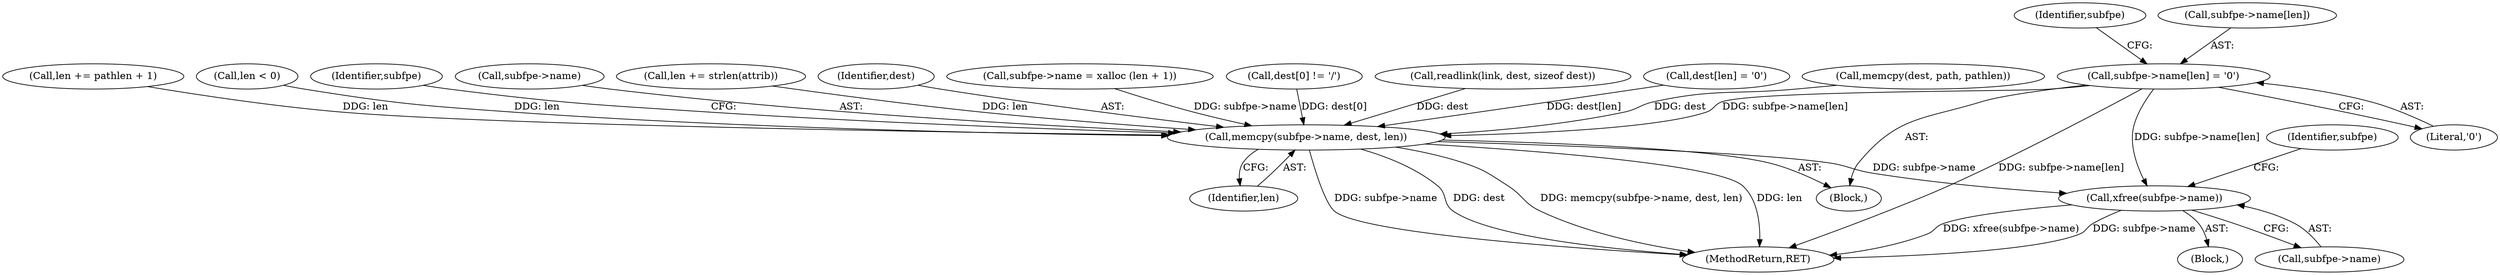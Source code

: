 digraph "0_libxfont_5bf703700ee4a5d6eae20da07cb7a29369667aef@array" {
"1000316" [label="(Call,subfpe->name[len] = '\0')"];
"1000310" [label="(Call,memcpy(subfpe->name, dest, len))"];
"1000334" [label="(Call,xfree(subfpe->name))"];
"1000325" [label="(Identifier,subfpe)"];
"1000196" [label="(Call,len < 0)"];
"1000316" [label="(Call,subfpe->name[len] = '\0')"];
"1000315" [label="(Identifier,len)"];
"1000319" [label="(Identifier,subfpe)"];
"1000311" [label="(Call,subfpe->name)"];
"1000267" [label="(Call,len += strlen(attrib))"];
"1000314" [label="(Identifier,dest)"];
"1000334" [label="(Call,xfree(subfpe->name))"];
"1000335" [label="(Call,subfpe->name)"];
"1000294" [label="(Call,subfpe->name = xalloc (len + 1))"];
"1000206" [label="(Call,dest[0] != '/')"];
"1000190" [label="(Call,readlink(link, dest, sizeof dest))"];
"1000200" [label="(Call,dest[len] = '\0')"];
"1000178" [label="(Block,)"];
"1000229" [label="(Call,memcpy(dest, path, pathlen))"];
"1000322" [label="(Literal,'\0')"];
"1000333" [label="(Block,)"];
"1000317" [label="(Call,subfpe->name[len])"];
"1000339" [label="(Identifier,subfpe)"];
"1000378" [label="(MethodReturn,RET)"];
"1000310" [label="(Call,memcpy(subfpe->name, dest, len))"];
"1000239" [label="(Call,len += pathlen + 1)"];
"1000316" -> "1000178"  [label="AST: "];
"1000316" -> "1000322"  [label="CFG: "];
"1000317" -> "1000316"  [label="AST: "];
"1000322" -> "1000316"  [label="AST: "];
"1000325" -> "1000316"  [label="CFG: "];
"1000316" -> "1000378"  [label="DDG: subfpe->name[len]"];
"1000316" -> "1000310"  [label="DDG: subfpe->name[len]"];
"1000316" -> "1000334"  [label="DDG: subfpe->name[len]"];
"1000310" -> "1000178"  [label="AST: "];
"1000310" -> "1000315"  [label="CFG: "];
"1000311" -> "1000310"  [label="AST: "];
"1000314" -> "1000310"  [label="AST: "];
"1000315" -> "1000310"  [label="AST: "];
"1000319" -> "1000310"  [label="CFG: "];
"1000310" -> "1000378"  [label="DDG: memcpy(subfpe->name, dest, len)"];
"1000310" -> "1000378"  [label="DDG: len"];
"1000310" -> "1000378"  [label="DDG: subfpe->name"];
"1000310" -> "1000378"  [label="DDG: dest"];
"1000294" -> "1000310"  [label="DDG: subfpe->name"];
"1000200" -> "1000310"  [label="DDG: dest[len]"];
"1000206" -> "1000310"  [label="DDG: dest[0]"];
"1000190" -> "1000310"  [label="DDG: dest"];
"1000229" -> "1000310"  [label="DDG: dest"];
"1000267" -> "1000310"  [label="DDG: len"];
"1000196" -> "1000310"  [label="DDG: len"];
"1000239" -> "1000310"  [label="DDG: len"];
"1000310" -> "1000334"  [label="DDG: subfpe->name"];
"1000334" -> "1000333"  [label="AST: "];
"1000334" -> "1000335"  [label="CFG: "];
"1000335" -> "1000334"  [label="AST: "];
"1000339" -> "1000334"  [label="CFG: "];
"1000334" -> "1000378"  [label="DDG: xfree(subfpe->name)"];
"1000334" -> "1000378"  [label="DDG: subfpe->name"];
}
